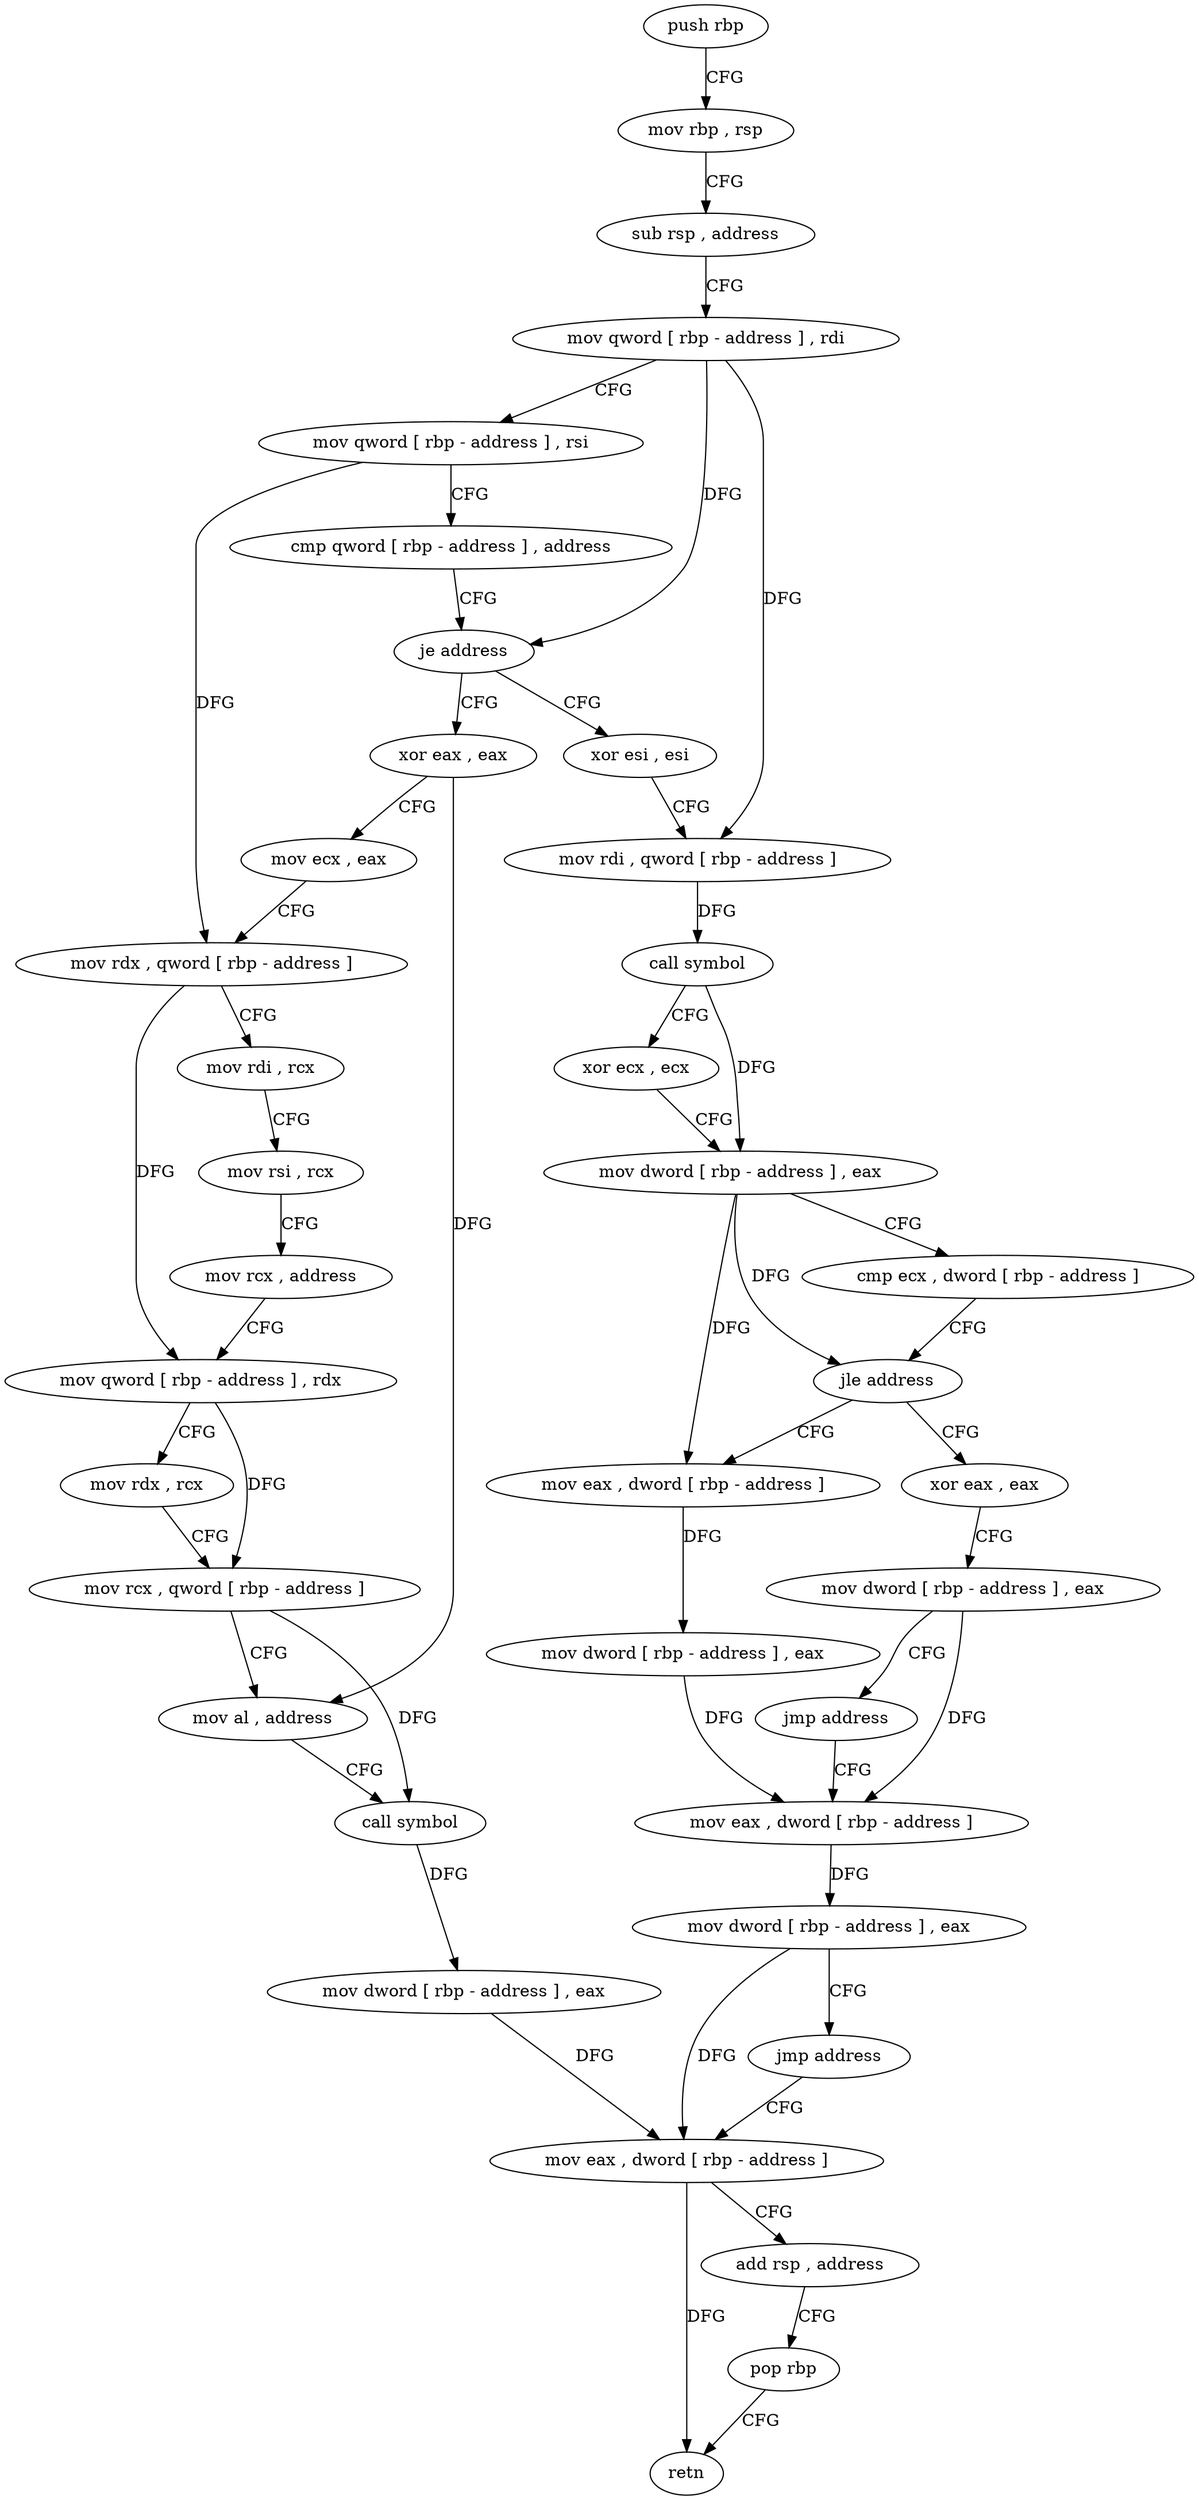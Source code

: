 digraph "func" {
"4235328" [label = "push rbp" ]
"4235329" [label = "mov rbp , rsp" ]
"4235332" [label = "sub rsp , address" ]
"4235336" [label = "mov qword [ rbp - address ] , rdi" ]
"4235340" [label = "mov qword [ rbp - address ] , rsi" ]
"4235344" [label = "cmp qword [ rbp - address ] , address" ]
"4235349" [label = "je address" ]
"4235407" [label = "xor eax , eax" ]
"4235355" [label = "xor esi , esi" ]
"4235409" [label = "mov ecx , eax" ]
"4235411" [label = "mov rdx , qword [ rbp - address ]" ]
"4235415" [label = "mov rdi , rcx" ]
"4235418" [label = "mov rsi , rcx" ]
"4235421" [label = "mov rcx , address" ]
"4235431" [label = "mov qword [ rbp - address ] , rdx" ]
"4235435" [label = "mov rdx , rcx" ]
"4235438" [label = "mov rcx , qword [ rbp - address ]" ]
"4235442" [label = "mov al , address" ]
"4235444" [label = "call symbol" ]
"4235449" [label = "mov dword [ rbp - address ] , eax" ]
"4235452" [label = "mov eax , dword [ rbp - address ]" ]
"4235357" [label = "mov rdi , qword [ rbp - address ]" ]
"4235361" [label = "call symbol" ]
"4235366" [label = "xor ecx , ecx" ]
"4235368" [label = "mov dword [ rbp - address ] , eax" ]
"4235371" [label = "cmp ecx , dword [ rbp - address ]" ]
"4235374" [label = "jle address" ]
"4235390" [label = "mov eax , dword [ rbp - address ]" ]
"4235380" [label = "xor eax , eax" ]
"4235393" [label = "mov dword [ rbp - address ] , eax" ]
"4235396" [label = "mov eax , dword [ rbp - address ]" ]
"4235382" [label = "mov dword [ rbp - address ] , eax" ]
"4235385" [label = "jmp address" ]
"4235455" [label = "add rsp , address" ]
"4235459" [label = "pop rbp" ]
"4235460" [label = "retn" ]
"4235399" [label = "mov dword [ rbp - address ] , eax" ]
"4235402" [label = "jmp address" ]
"4235328" -> "4235329" [ label = "CFG" ]
"4235329" -> "4235332" [ label = "CFG" ]
"4235332" -> "4235336" [ label = "CFG" ]
"4235336" -> "4235340" [ label = "CFG" ]
"4235336" -> "4235349" [ label = "DFG" ]
"4235336" -> "4235357" [ label = "DFG" ]
"4235340" -> "4235344" [ label = "CFG" ]
"4235340" -> "4235411" [ label = "DFG" ]
"4235344" -> "4235349" [ label = "CFG" ]
"4235349" -> "4235407" [ label = "CFG" ]
"4235349" -> "4235355" [ label = "CFG" ]
"4235407" -> "4235409" [ label = "CFG" ]
"4235407" -> "4235442" [ label = "DFG" ]
"4235355" -> "4235357" [ label = "CFG" ]
"4235409" -> "4235411" [ label = "CFG" ]
"4235411" -> "4235415" [ label = "CFG" ]
"4235411" -> "4235431" [ label = "DFG" ]
"4235415" -> "4235418" [ label = "CFG" ]
"4235418" -> "4235421" [ label = "CFG" ]
"4235421" -> "4235431" [ label = "CFG" ]
"4235431" -> "4235435" [ label = "CFG" ]
"4235431" -> "4235438" [ label = "DFG" ]
"4235435" -> "4235438" [ label = "CFG" ]
"4235438" -> "4235442" [ label = "CFG" ]
"4235438" -> "4235444" [ label = "DFG" ]
"4235442" -> "4235444" [ label = "CFG" ]
"4235444" -> "4235449" [ label = "DFG" ]
"4235449" -> "4235452" [ label = "DFG" ]
"4235452" -> "4235455" [ label = "CFG" ]
"4235452" -> "4235460" [ label = "DFG" ]
"4235357" -> "4235361" [ label = "DFG" ]
"4235361" -> "4235366" [ label = "CFG" ]
"4235361" -> "4235368" [ label = "DFG" ]
"4235366" -> "4235368" [ label = "CFG" ]
"4235368" -> "4235371" [ label = "CFG" ]
"4235368" -> "4235374" [ label = "DFG" ]
"4235368" -> "4235390" [ label = "DFG" ]
"4235371" -> "4235374" [ label = "CFG" ]
"4235374" -> "4235390" [ label = "CFG" ]
"4235374" -> "4235380" [ label = "CFG" ]
"4235390" -> "4235393" [ label = "DFG" ]
"4235380" -> "4235382" [ label = "CFG" ]
"4235393" -> "4235396" [ label = "DFG" ]
"4235396" -> "4235399" [ label = "DFG" ]
"4235382" -> "4235385" [ label = "CFG" ]
"4235382" -> "4235396" [ label = "DFG" ]
"4235385" -> "4235396" [ label = "CFG" ]
"4235455" -> "4235459" [ label = "CFG" ]
"4235459" -> "4235460" [ label = "CFG" ]
"4235399" -> "4235402" [ label = "CFG" ]
"4235399" -> "4235452" [ label = "DFG" ]
"4235402" -> "4235452" [ label = "CFG" ]
}
